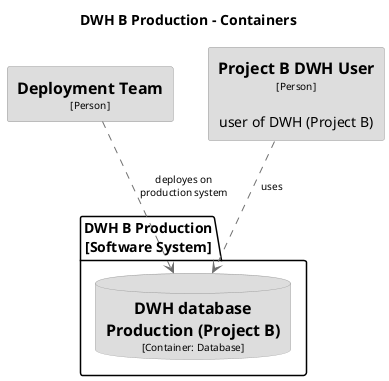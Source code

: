 @startuml(id=DWHBProduction-Container)
title DWH B Production - Containers

skinparam {
  shadowing false
  arrowFontSize 10
  defaultTextAlignment center
  wrapWidth 200
  maxMessageSize 100
}
hide stereotype
top to bottom direction
skinparam database<<26>> {
  BackgroundColor #dddddd
  FontColor #000000
  BorderColor #9A9A9A
}
skinparam rectangle<<7>> {
  BackgroundColor #dddddd
  FontColor #000000
  BorderColor #9A9A9A
}
skinparam rectangle<<8>> {
  BackgroundColor #dddddd
  FontColor #000000
  BorderColor #9A9A9A
}
rectangle "==Deployment Team\n<size:10>[Person]</size>" <<7>> as 7
rectangle "==Project B DWH User\n<size:10>[Person]</size>\n\nuser of DWH (Project B)" <<8>> as 8
package "DWH B Production\n[Software System]" {
  database "==DWH database Production (Project B)\n<size:10>[Container: Database]</size>" <<26>> as 26
}
7 .[#707070].> 26 : "deployes on production system"
8 .[#707070].> 26 : "uses"
@enduml
